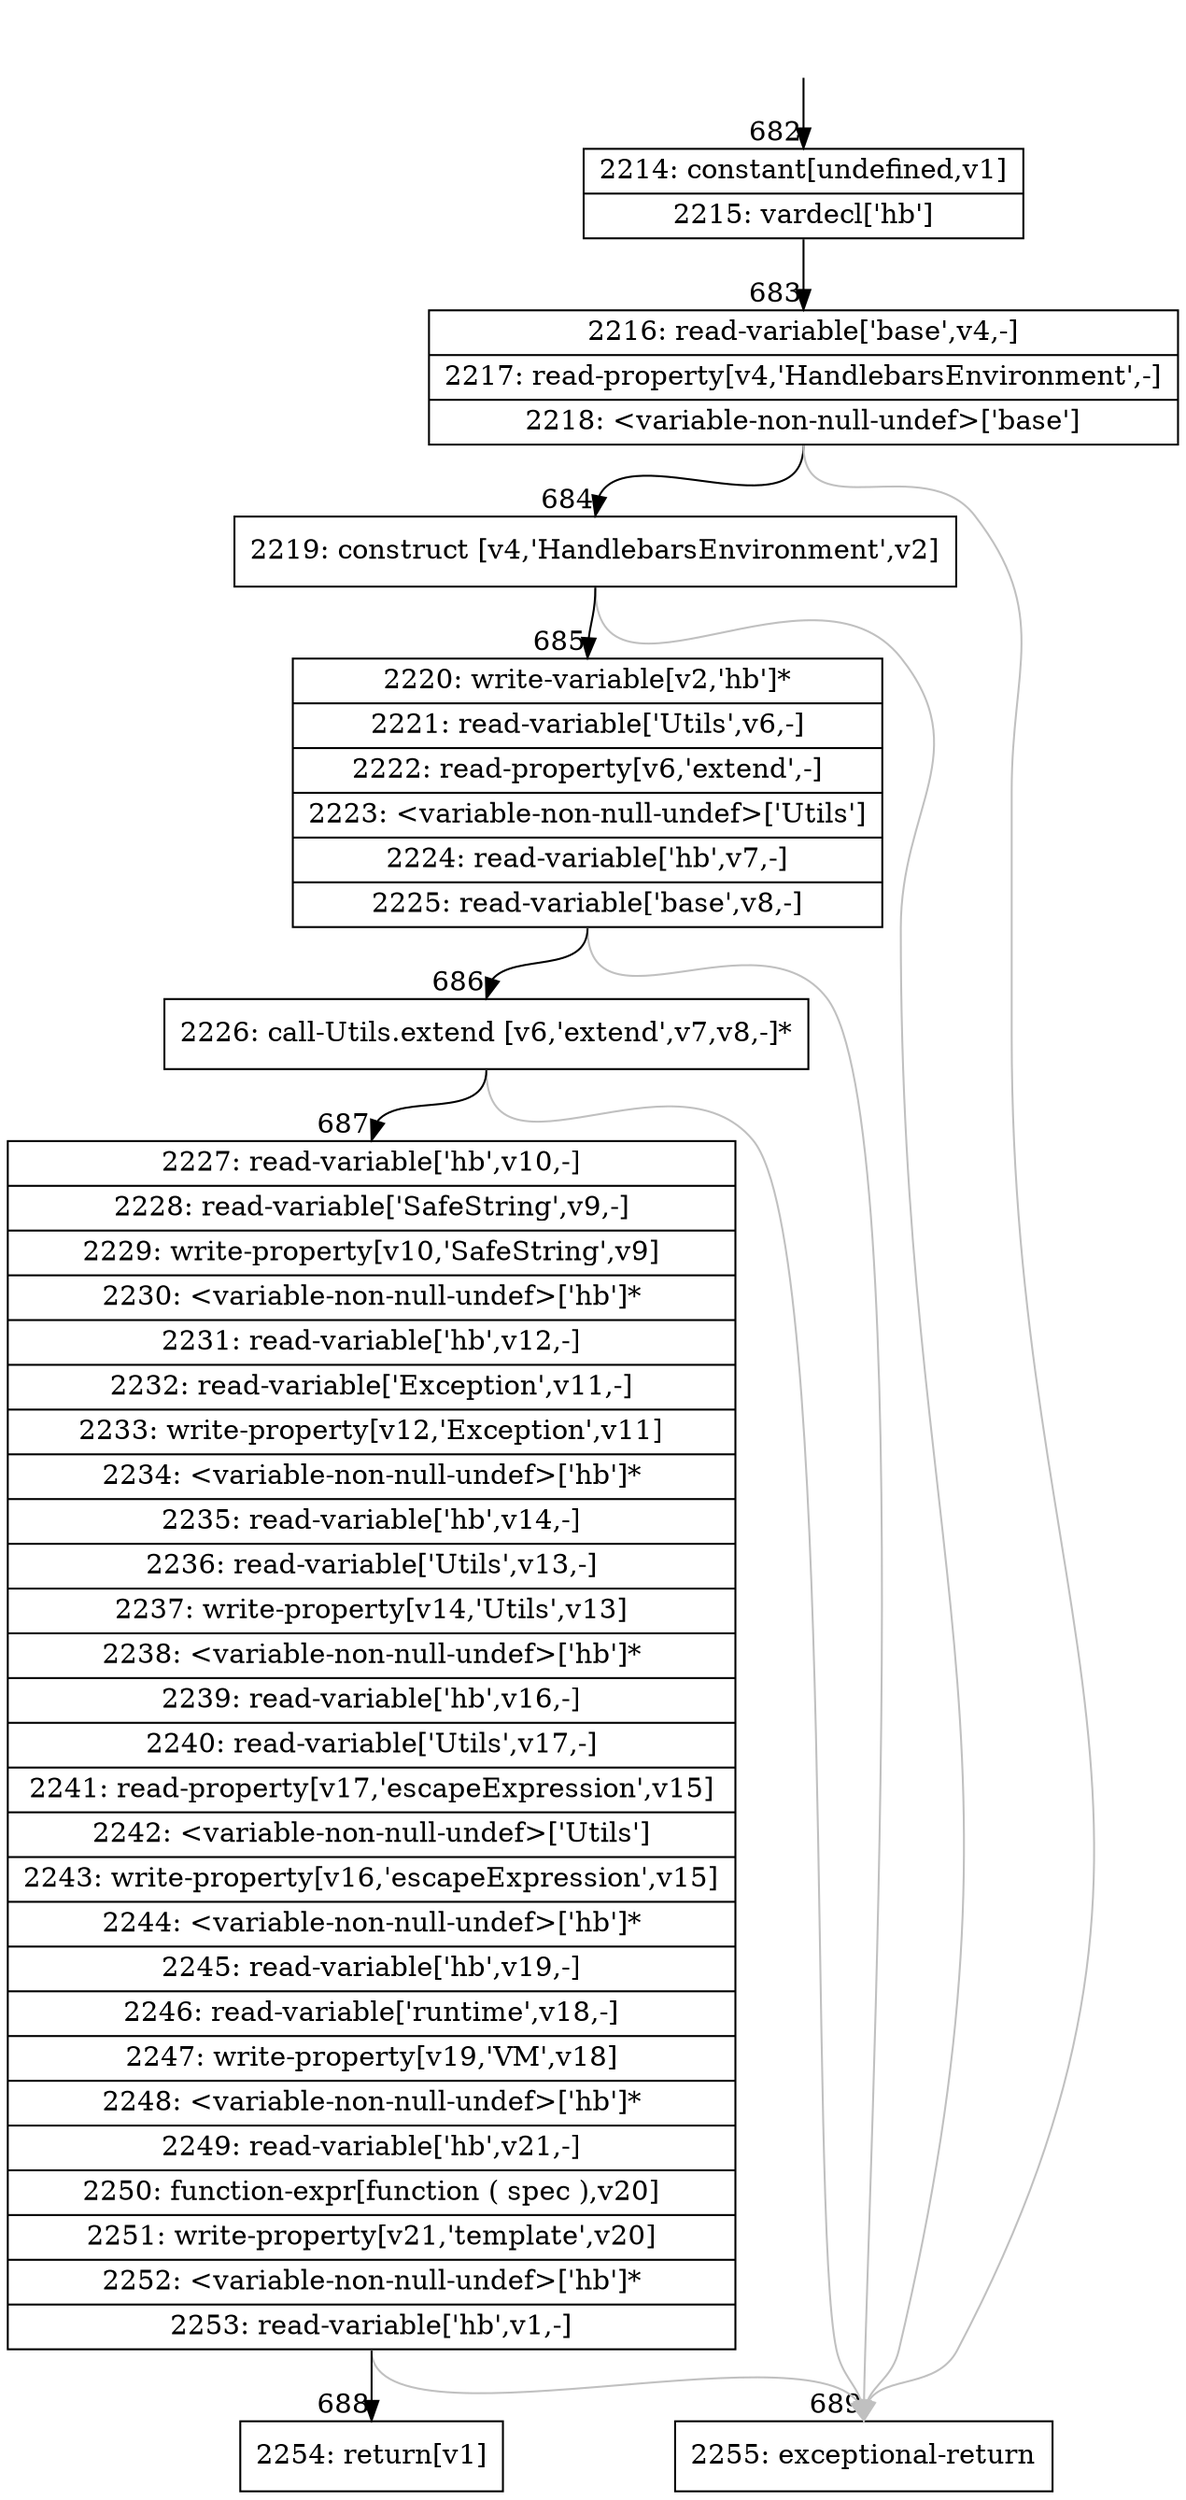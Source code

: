 digraph {
rankdir="TD"
BB_entry58[shape=none,label=""];
BB_entry58 -> BB682 [tailport=s, headport=n, headlabel="    682"]
BB682 [shape=record label="{2214: constant[undefined,v1]|2215: vardecl['hb']}" ] 
BB682 -> BB683 [tailport=s, headport=n, headlabel="      683"]
BB683 [shape=record label="{2216: read-variable['base',v4,-]|2217: read-property[v4,'HandlebarsEnvironment',-]|2218: \<variable-non-null-undef\>['base']}" ] 
BB683 -> BB684 [tailport=s, headport=n, headlabel="      684"]
BB683 -> BB689 [tailport=s, headport=n, color=gray, headlabel="      689"]
BB684 [shape=record label="{2219: construct [v4,'HandlebarsEnvironment',v2]}" ] 
BB684 -> BB685 [tailport=s, headport=n, headlabel="      685"]
BB684 -> BB689 [tailport=s, headport=n, color=gray]
BB685 [shape=record label="{2220: write-variable[v2,'hb']*|2221: read-variable['Utils',v6,-]|2222: read-property[v6,'extend',-]|2223: \<variable-non-null-undef\>['Utils']|2224: read-variable['hb',v7,-]|2225: read-variable['base',v8,-]}" ] 
BB685 -> BB686 [tailport=s, headport=n, headlabel="      686"]
BB685 -> BB689 [tailport=s, headport=n, color=gray]
BB686 [shape=record label="{2226: call-Utils.extend [v6,'extend',v7,v8,-]*}" ] 
BB686 -> BB687 [tailport=s, headport=n, headlabel="      687"]
BB686 -> BB689 [tailport=s, headport=n, color=gray]
BB687 [shape=record label="{2227: read-variable['hb',v10,-]|2228: read-variable['SafeString',v9,-]|2229: write-property[v10,'SafeString',v9]|2230: \<variable-non-null-undef\>['hb']*|2231: read-variable['hb',v12,-]|2232: read-variable['Exception',v11,-]|2233: write-property[v12,'Exception',v11]|2234: \<variable-non-null-undef\>['hb']*|2235: read-variable['hb',v14,-]|2236: read-variable['Utils',v13,-]|2237: write-property[v14,'Utils',v13]|2238: \<variable-non-null-undef\>['hb']*|2239: read-variable['hb',v16,-]|2240: read-variable['Utils',v17,-]|2241: read-property[v17,'escapeExpression',v15]|2242: \<variable-non-null-undef\>['Utils']|2243: write-property[v16,'escapeExpression',v15]|2244: \<variable-non-null-undef\>['hb']*|2245: read-variable['hb',v19,-]|2246: read-variable['runtime',v18,-]|2247: write-property[v19,'VM',v18]|2248: \<variable-non-null-undef\>['hb']*|2249: read-variable['hb',v21,-]|2250: function-expr[function ( spec ),v20]|2251: write-property[v21,'template',v20]|2252: \<variable-non-null-undef\>['hb']*|2253: read-variable['hb',v1,-]}" ] 
BB687 -> BB688 [tailport=s, headport=n, headlabel="      688"]
BB687 -> BB689 [tailport=s, headport=n, color=gray]
BB688 [shape=record label="{2254: return[v1]}" ] 
BB689 [shape=record label="{2255: exceptional-return}" ] 
//#$~ 702
}
